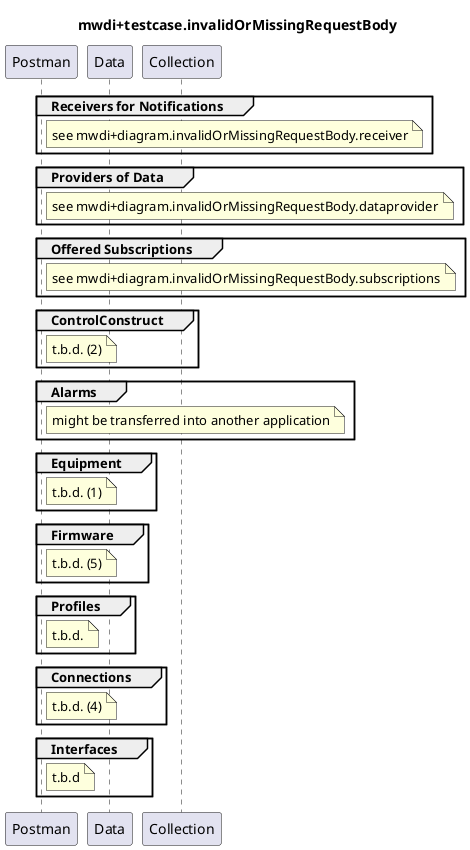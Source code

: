 @startuml mwdi+diagram.invalidOrMissingRequestBody
skinparam responseMessageBelowArrow true

title
mwdi+testcase.invalidOrMissingRequestBody
end title

participant "Postman" as Postman
participant "Data" as Data
participant "Collection" as Collection

group Receivers for Notifications
  note right Postman
    see mwdi+diagram.invalidOrMissingRequestBody.receiver
  end note
end

group Providers of Data
  note right Postman
    see mwdi+diagram.invalidOrMissingRequestBody.dataprovider
  end note
end

group Offered Subscriptions
  note right Postman
    see mwdi+diagram.invalidOrMissingRequestBody.subscriptions
  end note
end

group ControlConstruct
  note right Postman
    t.b.d. (2)
  end note
end

group Alarms
  note right Postman
    might be transferred into another application
  end note
end

group Equipment
  note right Postman
    t.b.d. (1)
  end note
end

group Firmware
  note right Postman
    t.b.d. (5)
  end note
end

group Profiles
  note right Postman
    t.b.d.
  end note
end

group Connections
  note right Postman
    t.b.d. (4)
  end note
end

group Interfaces
  note right Postman
    t.b.d
  end note
end

deactivate Postman

@enduml
